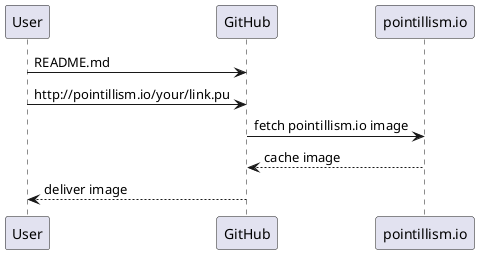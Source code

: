 @startuml
User -> GitHub: README.md
User -> GitHub: http://pointillism.io/your/link.pu
GitHub -> pointillism.io: fetch pointillism.io image
GitHub <-- pointillism.io: cache image
User <-- GitHub: deliver image
@enduml